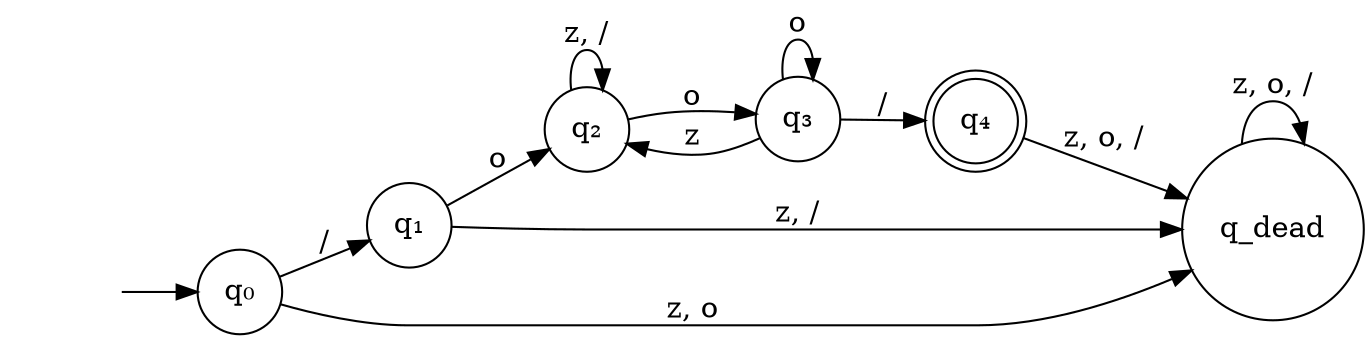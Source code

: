 digraph DFA {
    rankdir=LR;
    node [shape=circle];
    q0 [label="q₀"];
    q1 [label="q₁"];
    q2 [label="q₂"];
    q3 [label="q₃"];
    q4 [label="q₄", shape=doublecircle];
    q_dead [label="q_dead"];
    start [shape=none, label=""];
    start -> q0;
    q0 -> q1 [label="/"];
    q0 -> q_dead [label="z, o"];
    q1 -> q2 [label="o"];
    q1 -> q_dead [label="z, /"];
    q2 -> q2 [label="z, /"];
    q2 -> q3 [label="o"];
    q3 -> q2 [label="z"];
    q3 -> q3 [label="o"];
    q3 -> q4 [label="/"];
    q4 -> q_dead [label="z, o, /"];
    q_dead -> q_dead [label="z, o, /"];
}